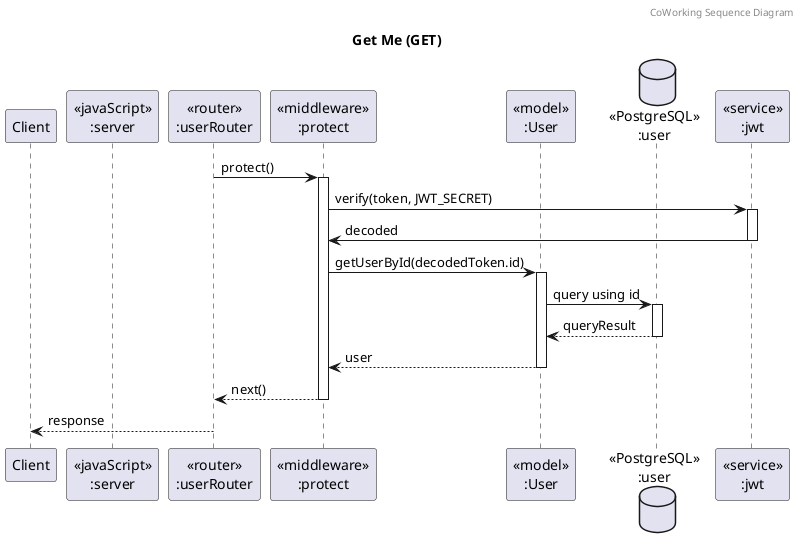 @startuml Get Me (GET)

header CoWorking Sequence Diagram
title "Get Me (GET)"

participant "Client" as client
participant "<<javaScript>>\n:server" as server
participant "<<router>>\n:userRouter" as userRouter
participant "<<middleware>>\n:protect" as protectMiddleware
participant "<<model>>\n:User" as userModel
database "<<PostgreSQL>>\n:user" as userDatabase
participant "<<service>>\n:jwt" as jwt

userRouter -> protectMiddleware ++: protect()
protectMiddleware -> jwt ++: verify(token, JWT_SECRET)
jwt -> protectMiddleware --: decoded
protectMiddleware -> userModel ++: getUserById(decodedToken.id)
userModel -> userDatabase ++: query using id
userDatabase --> userModel --: queryResult
userModel --> protectMiddleware --: user
protectMiddleware --> userRouter --: next()

userRouter --> client --: response

@enduml